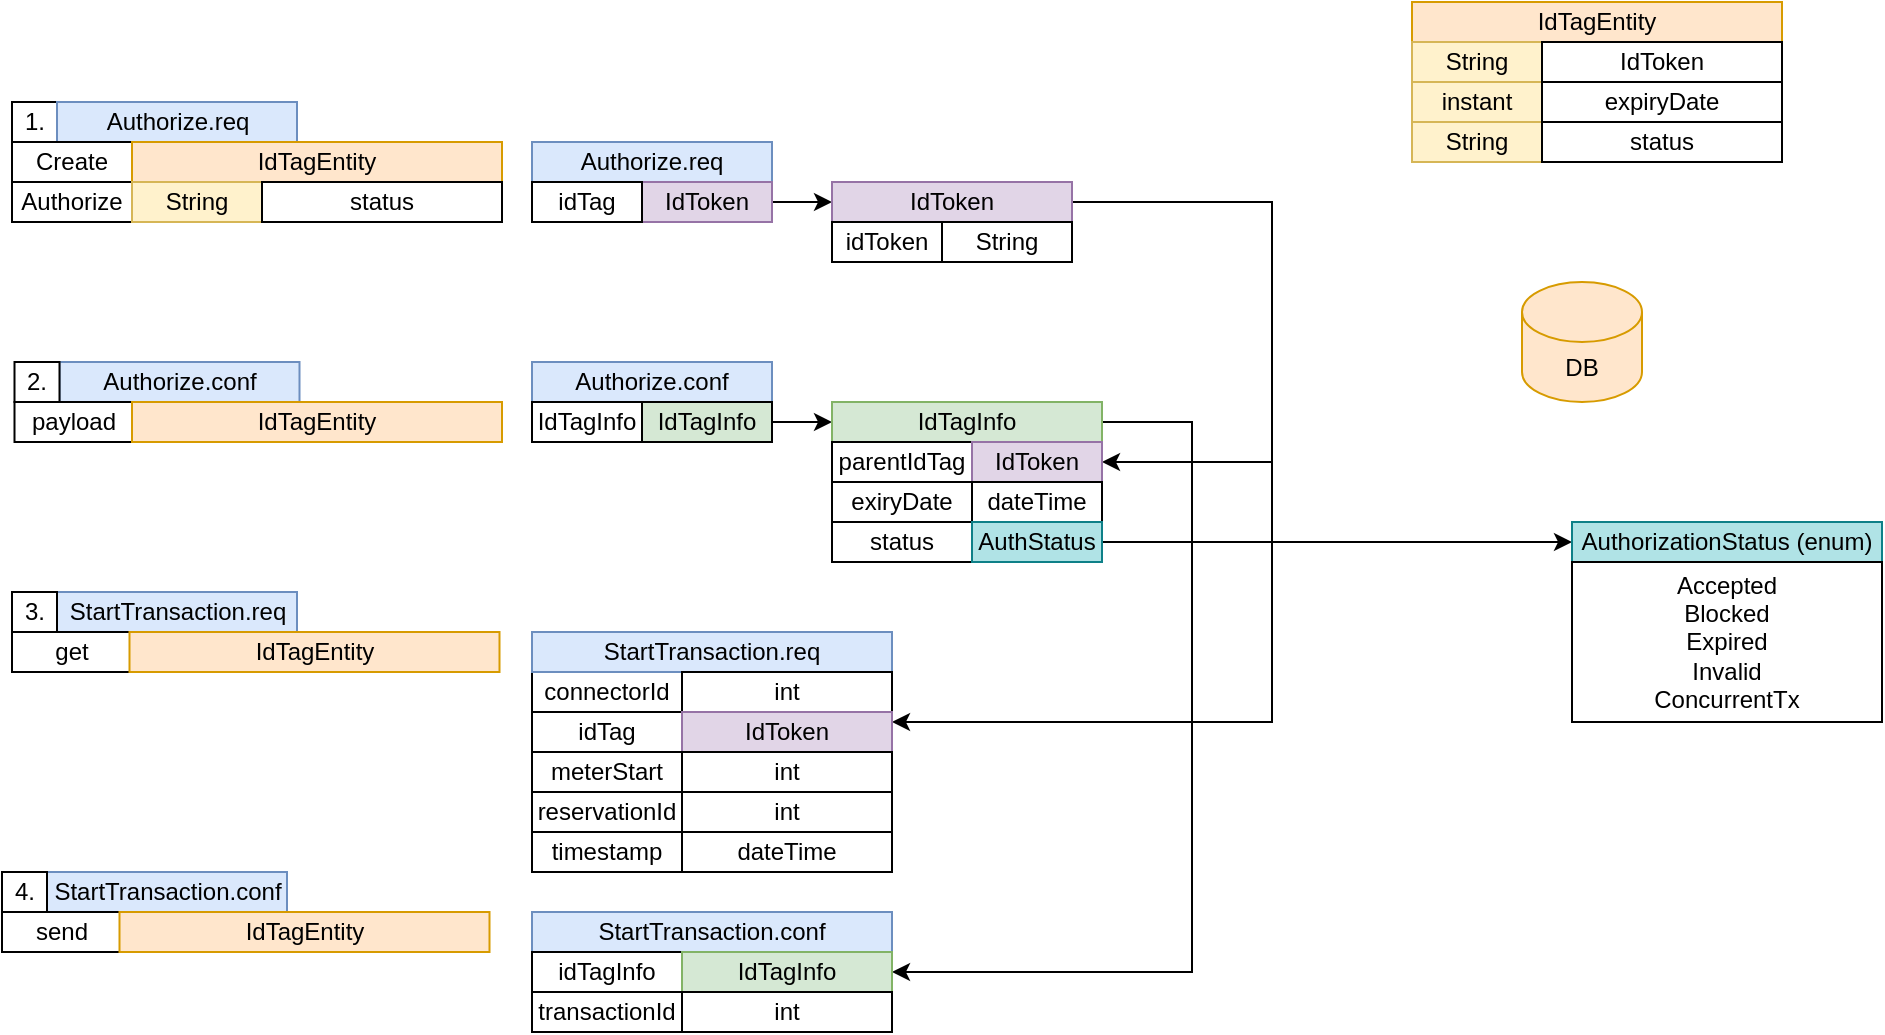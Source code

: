 <mxfile version="22.0.4" type="github">
  <diagram name="Page-1" id="MSIoGPNDZOMiKKW6uGxm">
    <mxGraphModel dx="1839" dy="539" grid="1" gridSize="5" guides="1" tooltips="1" connect="1" arrows="1" fold="1" page="1" pageScale="1" pageWidth="850" pageHeight="1100" math="0" shadow="0">
      <root>
        <mxCell id="0" />
        <mxCell id="1" parent="0" />
        <mxCell id="b5SDesVPOj9JkVi7T8pp-1" value="Authorize.req" style="rounded=0;whiteSpace=wrap;html=1;fillColor=#dae8fc;strokeColor=#6c8ebf;" parent="1" vertex="1">
          <mxGeometry x="50" y="230" width="120" height="20" as="geometry" />
        </mxCell>
        <mxCell id="b5SDesVPOj9JkVi7T8pp-2" value="connectorId" style="rounded=0;whiteSpace=wrap;html=1;" parent="1" vertex="1">
          <mxGeometry x="50" y="495" width="75" height="20" as="geometry" />
        </mxCell>
        <mxCell id="b5SDesVPOj9JkVi7T8pp-19" style="edgeStyle=orthogonalEdgeStyle;rounded=0;orthogonalLoop=1;jettySize=auto;html=1;entryX=0;entryY=0.5;entryDx=0;entryDy=0;" parent="1" source="b5SDesVPOj9JkVi7T8pp-3" target="b5SDesVPOj9JkVi7T8pp-4" edge="1">
          <mxGeometry relative="1" as="geometry" />
        </mxCell>
        <mxCell id="b5SDesVPOj9JkVi7T8pp-3" value="IdToken" style="rounded=0;whiteSpace=wrap;html=1;fillColor=#e1d5e7;strokeColor=#9673a6;" parent="1" vertex="1">
          <mxGeometry x="105" y="250" width="65" height="20" as="geometry" />
        </mxCell>
        <mxCell id="b5SDesVPOj9JkVi7T8pp-20" style="edgeStyle=orthogonalEdgeStyle;rounded=0;orthogonalLoop=1;jettySize=auto;html=1;exitX=1;exitY=0.5;exitDx=0;exitDy=0;entryX=1;entryY=0.5;entryDx=0;entryDy=0;" parent="1" source="b5SDesVPOj9JkVi7T8pp-4" target="b5SDesVPOj9JkVi7T8pp-12" edge="1">
          <mxGeometry relative="1" as="geometry">
            <mxPoint x="365" y="390" as="targetPoint" />
            <Array as="points">
              <mxPoint x="420" y="260" />
              <mxPoint x="420" y="390" />
            </Array>
          </mxGeometry>
        </mxCell>
        <mxCell id="b5SDesVPOj9JkVi7T8pp-43" style="edgeStyle=orthogonalEdgeStyle;rounded=0;orthogonalLoop=1;jettySize=auto;html=1;entryX=1;entryY=0.25;entryDx=0;entryDy=0;" parent="1" source="b5SDesVPOj9JkVi7T8pp-4" target="b5SDesVPOj9JkVi7T8pp-31" edge="1">
          <mxGeometry relative="1" as="geometry">
            <Array as="points">
              <mxPoint x="420" y="260" />
              <mxPoint x="420" y="520" />
            </Array>
          </mxGeometry>
        </mxCell>
        <mxCell id="b5SDesVPOj9JkVi7T8pp-4" value="&lt;div&gt;IdToken&lt;/div&gt;" style="rounded=0;whiteSpace=wrap;html=1;fillColor=#e1d5e7;strokeColor=#9673a6;" parent="1" vertex="1">
          <mxGeometry x="200" y="250" width="120" height="20" as="geometry" />
        </mxCell>
        <mxCell id="b5SDesVPOj9JkVi7T8pp-5" value="idToken" style="rounded=0;whiteSpace=wrap;html=1;" parent="1" vertex="1">
          <mxGeometry x="200" y="270" width="55" height="20" as="geometry" />
        </mxCell>
        <mxCell id="b5SDesVPOj9JkVi7T8pp-6" value="&lt;div&gt;String&lt;/div&gt;" style="rounded=0;whiteSpace=wrap;html=1;" parent="1" vertex="1">
          <mxGeometry x="255" y="270" width="65" height="20" as="geometry" />
        </mxCell>
        <mxCell id="b5SDesVPOj9JkVi7T8pp-7" value="Authorize.conf" style="rounded=0;whiteSpace=wrap;html=1;fillColor=#dae8fc;strokeColor=#6c8ebf;" parent="1" vertex="1">
          <mxGeometry x="50" y="340" width="120" height="20" as="geometry" />
        </mxCell>
        <mxCell id="b5SDesVPOj9JkVi7T8pp-8" value="IdTagInfo" style="rounded=0;whiteSpace=wrap;html=1;" parent="1" vertex="1">
          <mxGeometry x="50" y="360" width="55" height="20" as="geometry" />
        </mxCell>
        <mxCell id="b5SDesVPOj9JkVi7T8pp-21" style="edgeStyle=orthogonalEdgeStyle;rounded=0;orthogonalLoop=1;jettySize=auto;html=1;entryX=0;entryY=0.5;entryDx=0;entryDy=0;" parent="1" source="b5SDesVPOj9JkVi7T8pp-9" target="b5SDesVPOj9JkVi7T8pp-10" edge="1">
          <mxGeometry relative="1" as="geometry" />
        </mxCell>
        <mxCell id="b5SDesVPOj9JkVi7T8pp-9" value="IdTagInfo" style="rounded=0;whiteSpace=wrap;html=1;fillColor=#d5e8d4;strokeColor=#000000;" parent="1" vertex="1">
          <mxGeometry x="105" y="360" width="65" height="20" as="geometry" />
        </mxCell>
        <mxCell id="b5SDesVPOj9JkVi7T8pp-66" style="edgeStyle=orthogonalEdgeStyle;rounded=0;orthogonalLoop=1;jettySize=auto;html=1;entryX=1;entryY=0.5;entryDx=0;entryDy=0;" parent="1" source="b5SDesVPOj9JkVi7T8pp-10" target="b5SDesVPOj9JkVi7T8pp-62" edge="1">
          <mxGeometry relative="1" as="geometry">
            <Array as="points">
              <mxPoint x="380" y="370" />
              <mxPoint x="380" y="645" />
            </Array>
          </mxGeometry>
        </mxCell>
        <mxCell id="b5SDesVPOj9JkVi7T8pp-10" value="&lt;div&gt;IdTagInfo&lt;/div&gt;" style="rounded=0;whiteSpace=wrap;html=1;fillColor=#d5e8d4;strokeColor=#82b366;" parent="1" vertex="1">
          <mxGeometry x="200" y="360" width="135" height="20" as="geometry" />
        </mxCell>
        <mxCell id="b5SDesVPOj9JkVi7T8pp-11" value="parentIdTag" style="rounded=0;whiteSpace=wrap;html=1;" parent="1" vertex="1">
          <mxGeometry x="200" y="380" width="70" height="20" as="geometry" />
        </mxCell>
        <mxCell id="b5SDesVPOj9JkVi7T8pp-12" value="&lt;div&gt;IdToken&lt;br&gt;&lt;/div&gt;" style="rounded=0;whiteSpace=wrap;html=1;fillColor=#e1d5e7;strokeColor=#9673a6;" parent="1" vertex="1">
          <mxGeometry x="270" y="380" width="65" height="20" as="geometry" />
        </mxCell>
        <mxCell id="b5SDesVPOj9JkVi7T8pp-14" value="exiryDate" style="rounded=0;whiteSpace=wrap;html=1;" parent="1" vertex="1">
          <mxGeometry x="200" y="400" width="70" height="20" as="geometry" />
        </mxCell>
        <mxCell id="b5SDesVPOj9JkVi7T8pp-15" value="dateTime" style="rounded=0;whiteSpace=wrap;html=1;" parent="1" vertex="1">
          <mxGeometry x="270" y="400" width="65" height="20" as="geometry" />
        </mxCell>
        <mxCell id="b5SDesVPOj9JkVi7T8pp-17" value="status" style="rounded=0;whiteSpace=wrap;html=1;" parent="1" vertex="1">
          <mxGeometry x="200" y="420" width="70" height="20" as="geometry" />
        </mxCell>
        <mxCell id="b5SDesVPOj9JkVi7T8pp-82" style="edgeStyle=orthogonalEdgeStyle;rounded=0;orthogonalLoop=1;jettySize=auto;html=1;entryX=0;entryY=0.5;entryDx=0;entryDy=0;" parent="1" source="b5SDesVPOj9JkVi7T8pp-18" target="b5SDesVPOj9JkVi7T8pp-80" edge="1">
          <mxGeometry relative="1" as="geometry" />
        </mxCell>
        <mxCell id="b5SDesVPOj9JkVi7T8pp-18" value="&lt;div&gt;AuthStatus&lt;br&gt;&lt;/div&gt;" style="rounded=0;whiteSpace=wrap;html=1;fillColor=#b0e3e6;strokeColor=#0e8088;" parent="1" vertex="1">
          <mxGeometry x="270" y="420" width="65" height="20" as="geometry" />
        </mxCell>
        <mxCell id="b5SDesVPOj9JkVi7T8pp-22" value="StartTransaction.req" style="rounded=0;whiteSpace=wrap;html=1;fillColor=#dae8fc;strokeColor=#6c8ebf;" parent="1" vertex="1">
          <mxGeometry x="50" y="475" width="180" height="20" as="geometry" />
        </mxCell>
        <mxCell id="b5SDesVPOj9JkVi7T8pp-23" value="idTag" style="rounded=0;whiteSpace=wrap;html=1;" parent="1" vertex="1">
          <mxGeometry x="50" y="250" width="55" height="20" as="geometry" />
        </mxCell>
        <mxCell id="b5SDesVPOj9JkVi7T8pp-24" value="idTag" style="rounded=0;whiteSpace=wrap;html=1;" parent="1" vertex="1">
          <mxGeometry x="50" y="515" width="75" height="20" as="geometry" />
        </mxCell>
        <mxCell id="b5SDesVPOj9JkVi7T8pp-25" value="meterStart" style="rounded=0;whiteSpace=wrap;html=1;" parent="1" vertex="1">
          <mxGeometry x="50" y="535" width="75" height="20" as="geometry" />
        </mxCell>
        <mxCell id="b5SDesVPOj9JkVi7T8pp-27" value="reservationId" style="rounded=0;whiteSpace=wrap;html=1;" parent="1" vertex="1">
          <mxGeometry x="50" y="555" width="75" height="20" as="geometry" />
        </mxCell>
        <mxCell id="b5SDesVPOj9JkVi7T8pp-28" value="timestamp" style="rounded=0;whiteSpace=wrap;html=1;" parent="1" vertex="1">
          <mxGeometry x="50" y="575" width="75" height="20" as="geometry" />
        </mxCell>
        <mxCell id="b5SDesVPOj9JkVi7T8pp-29" value="&lt;div&gt;int&lt;/div&gt;" style="rounded=0;whiteSpace=wrap;html=1;" parent="1" vertex="1">
          <mxGeometry x="125" y="495" width="105" height="20" as="geometry" />
        </mxCell>
        <mxCell id="b5SDesVPOj9JkVi7T8pp-31" value="&lt;div&gt;IdToken&lt;/div&gt;" style="rounded=0;whiteSpace=wrap;html=1;fillColor=#e1d5e7;strokeColor=#9673a6;" parent="1" vertex="1">
          <mxGeometry x="125" y="515" width="105" height="20" as="geometry" />
        </mxCell>
        <mxCell id="b5SDesVPOj9JkVi7T8pp-37" value="&lt;div&gt;int&lt;/div&gt;" style="rounded=0;whiteSpace=wrap;html=1;" parent="1" vertex="1">
          <mxGeometry x="125" y="535" width="105" height="20" as="geometry" />
        </mxCell>
        <mxCell id="b5SDesVPOj9JkVi7T8pp-40" value="&lt;div&gt;int&lt;/div&gt;" style="rounded=0;whiteSpace=wrap;html=1;" parent="1" vertex="1">
          <mxGeometry x="125" y="555" width="105" height="20" as="geometry" />
        </mxCell>
        <mxCell id="b5SDesVPOj9JkVi7T8pp-41" value="dateTime" style="rounded=0;whiteSpace=wrap;html=1;" parent="1" vertex="1">
          <mxGeometry x="125" y="575" width="105" height="20" as="geometry" />
        </mxCell>
        <mxCell id="b5SDesVPOj9JkVi7T8pp-56" value="StartTransaction.conf" style="rounded=0;whiteSpace=wrap;html=1;fillColor=#dae8fc;strokeColor=#6c8ebf;" parent="1" vertex="1">
          <mxGeometry x="50" y="615" width="180" height="20" as="geometry" />
        </mxCell>
        <mxCell id="b5SDesVPOj9JkVi7T8pp-57" value="idTagInfo" style="rounded=0;whiteSpace=wrap;html=1;" parent="1" vertex="1">
          <mxGeometry x="50" y="635" width="75" height="20" as="geometry" />
        </mxCell>
        <mxCell id="b5SDesVPOj9JkVi7T8pp-58" value="transactionId" style="rounded=0;whiteSpace=wrap;html=1;" parent="1" vertex="1">
          <mxGeometry x="50" y="655" width="75" height="20" as="geometry" />
        </mxCell>
        <mxCell id="b5SDesVPOj9JkVi7T8pp-62" value="&lt;div&gt;IdTagInfo&lt;/div&gt;" style="rounded=0;whiteSpace=wrap;html=1;fillColor=#d5e8d4;strokeColor=#82b366;" parent="1" vertex="1">
          <mxGeometry x="125" y="635" width="105" height="20" as="geometry" />
        </mxCell>
        <mxCell id="b5SDesVPOj9JkVi7T8pp-63" value="&lt;div&gt;int&lt;/div&gt;" style="rounded=0;whiteSpace=wrap;html=1;" parent="1" vertex="1">
          <mxGeometry x="125" y="655" width="105" height="20" as="geometry" />
        </mxCell>
        <mxCell id="b5SDesVPOj9JkVi7T8pp-70" value="DB" style="shape=cylinder3;whiteSpace=wrap;html=1;boundedLbl=1;backgroundOutline=1;size=15;fillColor=#ffe6cc;strokeColor=#d79b00;" parent="1" vertex="1">
          <mxGeometry x="545" y="300" width="60" height="60" as="geometry" />
        </mxCell>
        <mxCell id="b5SDesVPOj9JkVi7T8pp-71" value="IdTagEntity" style="rounded=0;whiteSpace=wrap;html=1;fillColor=#ffe6cc;strokeColor=#d79b00;" parent="1" vertex="1">
          <mxGeometry x="490" y="160" width="185" height="20" as="geometry" />
        </mxCell>
        <mxCell id="b5SDesVPOj9JkVi7T8pp-73" value="&lt;div&gt;String&lt;/div&gt;" style="rounded=0;whiteSpace=wrap;html=1;fillColor=#fff2cc;strokeColor=#d6b656;" parent="1" vertex="1">
          <mxGeometry x="490" y="180" width="65" height="20" as="geometry" />
        </mxCell>
        <mxCell id="b5SDesVPOj9JkVi7T8pp-74" value="instant" style="rounded=0;whiteSpace=wrap;html=1;fillColor=#fff2cc;strokeColor=#d6b656;" parent="1" vertex="1">
          <mxGeometry x="490" y="200" width="65" height="20" as="geometry" />
        </mxCell>
        <mxCell id="b5SDesVPOj9JkVi7T8pp-76" value="String" style="rounded=0;whiteSpace=wrap;html=1;fillColor=#fff2cc;strokeColor=#d6b656;" parent="1" vertex="1">
          <mxGeometry x="490" y="220" width="65" height="20" as="geometry" />
        </mxCell>
        <mxCell id="b5SDesVPOj9JkVi7T8pp-77" value="expiryDate" style="rounded=0;whiteSpace=wrap;html=1;" parent="1" vertex="1">
          <mxGeometry x="555" y="200" width="120" height="20" as="geometry" />
        </mxCell>
        <mxCell id="b5SDesVPOj9JkVi7T8pp-78" value="IdToken" style="rounded=0;whiteSpace=wrap;html=1;" parent="1" vertex="1">
          <mxGeometry x="555" y="180" width="120" height="20" as="geometry" />
        </mxCell>
        <mxCell id="b5SDesVPOj9JkVi7T8pp-79" value="status" style="rounded=0;whiteSpace=wrap;html=1;" parent="1" vertex="1">
          <mxGeometry x="555" y="220" width="120" height="20" as="geometry" />
        </mxCell>
        <mxCell id="b5SDesVPOj9JkVi7T8pp-80" value="AuthorizationStatus (enum)" style="rounded=0;whiteSpace=wrap;html=1;fillColor=#b0e3e6;strokeColor=#0e8088;" parent="1" vertex="1">
          <mxGeometry x="570" y="420" width="155" height="20" as="geometry" />
        </mxCell>
        <mxCell id="b5SDesVPOj9JkVi7T8pp-81" value="&lt;div&gt;Accepted&lt;/div&gt;&lt;div&gt;Blocked&lt;/div&gt;&lt;div&gt;Expired&lt;/div&gt;&lt;div&gt;Invalid&lt;/div&gt;&lt;div&gt;ConcurrentTx&lt;br&gt;&lt;/div&gt;" style="rounded=0;whiteSpace=wrap;html=1;" parent="1" vertex="1">
          <mxGeometry x="570" y="440" width="155" height="80" as="geometry" />
        </mxCell>
        <mxCell id="RD3YJDaeZzMR544hjIYX-2" value="1. " style="rounded=0;whiteSpace=wrap;html=1;" vertex="1" parent="1">
          <mxGeometry x="-210" y="210" width="22.5" height="20" as="geometry" />
        </mxCell>
        <mxCell id="RD3YJDaeZzMR544hjIYX-3" value="Authorize.req" style="rounded=0;whiteSpace=wrap;html=1;fillColor=#dae8fc;strokeColor=#6c8ebf;" vertex="1" parent="1">
          <mxGeometry x="-187.5" y="210" width="120" height="20" as="geometry" />
        </mxCell>
        <mxCell id="RD3YJDaeZzMR544hjIYX-6" value="Create" style="whiteSpace=wrap;html=1;" vertex="1" parent="1">
          <mxGeometry x="-210" y="230" width="60" height="20" as="geometry" />
        </mxCell>
        <mxCell id="RD3YJDaeZzMR544hjIYX-8" value="IdTagEntity" style="rounded=0;whiteSpace=wrap;html=1;fillColor=#ffe6cc;strokeColor=#d79b00;" vertex="1" parent="1">
          <mxGeometry x="-150" y="230" width="185" height="20" as="geometry" />
        </mxCell>
        <mxCell id="RD3YJDaeZzMR544hjIYX-10" value="Authorize" style="rounded=0;whiteSpace=wrap;html=1;" vertex="1" parent="1">
          <mxGeometry x="-210" y="250" width="60" height="20" as="geometry" />
        </mxCell>
        <mxCell id="RD3YJDaeZzMR544hjIYX-11" value="String" style="rounded=0;whiteSpace=wrap;html=1;fillColor=#fff2cc;strokeColor=#d6b656;" vertex="1" parent="1">
          <mxGeometry x="-150" y="250" width="65" height="20" as="geometry" />
        </mxCell>
        <mxCell id="RD3YJDaeZzMR544hjIYX-12" value="status" style="rounded=0;whiteSpace=wrap;html=1;" vertex="1" parent="1">
          <mxGeometry x="-85" y="250" width="120" height="20" as="geometry" />
        </mxCell>
        <mxCell id="RD3YJDaeZzMR544hjIYX-13" value="Authorize.conf" style="rounded=0;whiteSpace=wrap;html=1;fillColor=#dae8fc;strokeColor=#6c8ebf;" vertex="1" parent="1">
          <mxGeometry x="-186.25" y="340" width="120" height="20" as="geometry" />
        </mxCell>
        <mxCell id="RD3YJDaeZzMR544hjIYX-14" value="2." style="rounded=0;whiteSpace=wrap;html=1;" vertex="1" parent="1">
          <mxGeometry x="-208.75" y="340" width="22.5" height="20" as="geometry" />
        </mxCell>
        <mxCell id="RD3YJDaeZzMR544hjIYX-15" value="payload" style="whiteSpace=wrap;html=1;" vertex="1" parent="1">
          <mxGeometry x="-208.75" y="360" width="60" height="20" as="geometry" />
        </mxCell>
        <mxCell id="RD3YJDaeZzMR544hjIYX-16" value="IdTagEntity" style="rounded=0;whiteSpace=wrap;html=1;fillColor=#ffe6cc;strokeColor=#d79b00;" vertex="1" parent="1">
          <mxGeometry x="-150" y="360" width="185" height="20" as="geometry" />
        </mxCell>
        <mxCell id="RD3YJDaeZzMR544hjIYX-19" value="StartTransaction.req" style="rounded=0;whiteSpace=wrap;html=1;fillColor=#dae8fc;strokeColor=#6c8ebf;" vertex="1" parent="1">
          <mxGeometry x="-187.5" y="455" width="120" height="20" as="geometry" />
        </mxCell>
        <mxCell id="RD3YJDaeZzMR544hjIYX-20" value="&lt;div&gt;3.&lt;/div&gt;" style="rounded=0;whiteSpace=wrap;html=1;" vertex="1" parent="1">
          <mxGeometry x="-210" y="455" width="22.5" height="20" as="geometry" />
        </mxCell>
        <mxCell id="RD3YJDaeZzMR544hjIYX-21" value="get" style="whiteSpace=wrap;html=1;" vertex="1" parent="1">
          <mxGeometry x="-210" y="475" width="60" height="20" as="geometry" />
        </mxCell>
        <mxCell id="RD3YJDaeZzMR544hjIYX-22" value="IdTagEntity" style="rounded=0;whiteSpace=wrap;html=1;fillColor=#ffe6cc;strokeColor=#d79b00;" vertex="1" parent="1">
          <mxGeometry x="-151.25" y="475" width="185" height="20" as="geometry" />
        </mxCell>
        <mxCell id="RD3YJDaeZzMR544hjIYX-23" value="StartTransaction.conf" style="rounded=0;whiteSpace=wrap;html=1;fillColor=#dae8fc;strokeColor=#6c8ebf;" vertex="1" parent="1">
          <mxGeometry x="-192.5" y="595" width="120" height="20" as="geometry" />
        </mxCell>
        <mxCell id="RD3YJDaeZzMR544hjIYX-24" value="4." style="rounded=0;whiteSpace=wrap;html=1;" vertex="1" parent="1">
          <mxGeometry x="-215" y="595" width="22.5" height="20" as="geometry" />
        </mxCell>
        <mxCell id="RD3YJDaeZzMR544hjIYX-25" value="send" style="whiteSpace=wrap;html=1;" vertex="1" parent="1">
          <mxGeometry x="-215" y="615" width="60" height="20" as="geometry" />
        </mxCell>
        <mxCell id="RD3YJDaeZzMR544hjIYX-26" value="IdTagEntity" style="rounded=0;whiteSpace=wrap;html=1;fillColor=#ffe6cc;strokeColor=#d79b00;" vertex="1" parent="1">
          <mxGeometry x="-156.25" y="615" width="185" height="20" as="geometry" />
        </mxCell>
      </root>
    </mxGraphModel>
  </diagram>
</mxfile>
